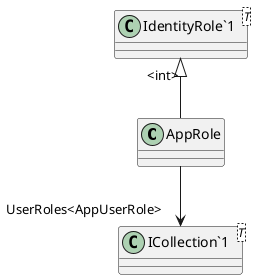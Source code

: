 @startuml
class AppRole {
}
class "IdentityRole`1"<T> {
}
class "ICollection`1"<T> {
}
"IdentityRole`1" "<int>" <|-- AppRole
AppRole --> "UserRoles<AppUserRole>" "ICollection`1"
@enduml
